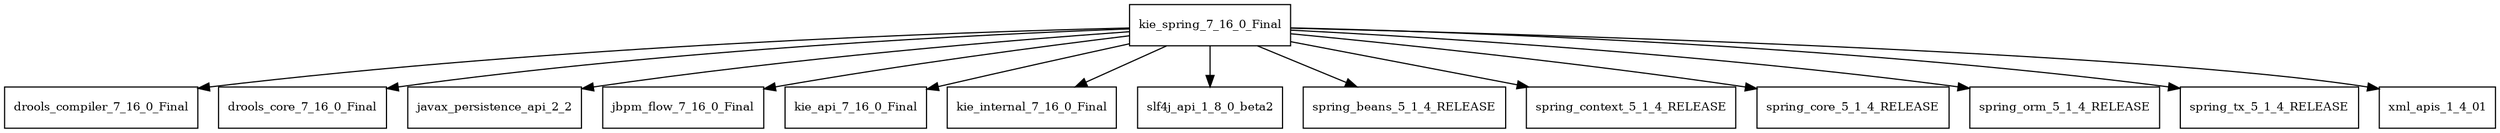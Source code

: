 digraph kie_spring_7_16_0_Final_dependencies {
  node [shape = box, fontsize=10.0];
  kie_spring_7_16_0_Final -> drools_compiler_7_16_0_Final;
  kie_spring_7_16_0_Final -> drools_core_7_16_0_Final;
  kie_spring_7_16_0_Final -> javax_persistence_api_2_2;
  kie_spring_7_16_0_Final -> jbpm_flow_7_16_0_Final;
  kie_spring_7_16_0_Final -> kie_api_7_16_0_Final;
  kie_spring_7_16_0_Final -> kie_internal_7_16_0_Final;
  kie_spring_7_16_0_Final -> slf4j_api_1_8_0_beta2;
  kie_spring_7_16_0_Final -> spring_beans_5_1_4_RELEASE;
  kie_spring_7_16_0_Final -> spring_context_5_1_4_RELEASE;
  kie_spring_7_16_0_Final -> spring_core_5_1_4_RELEASE;
  kie_spring_7_16_0_Final -> spring_orm_5_1_4_RELEASE;
  kie_spring_7_16_0_Final -> spring_tx_5_1_4_RELEASE;
  kie_spring_7_16_0_Final -> xml_apis_1_4_01;
}
